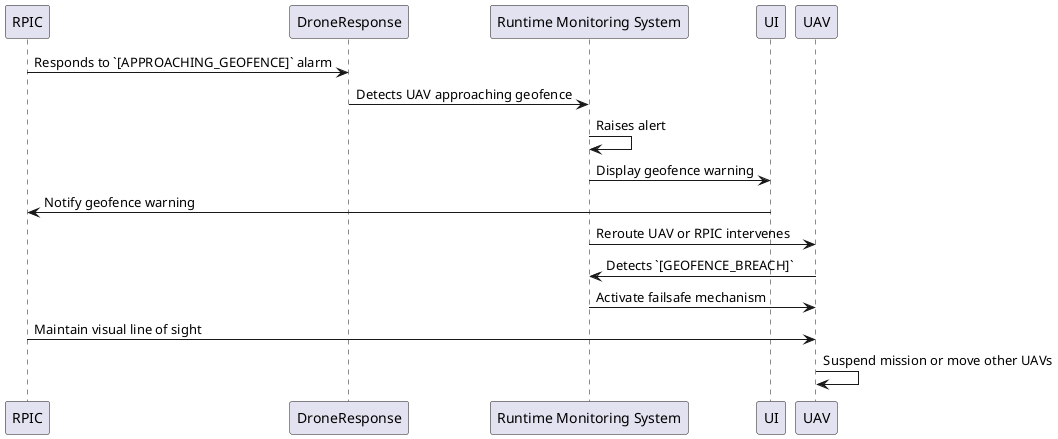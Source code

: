 @startuml "Geofence Incursion Sequence Diagram"

RPIC -> "DroneResponse": Responds to `[APPROACHING_GEOFENCE]` alarm
"DroneResponse" -> "Runtime Monitoring System": Detects UAV approaching geofence
"Runtime Monitoring System" -> "Runtime Monitoring System": Raises alert
"Runtime Monitoring System" -> UI: Display geofence warning
"UI" -> RPIC: Notify geofence warning
"Runtime Monitoring System" -> "UAV": Reroute UAV or RPIC intervenes

UAV -> "Runtime Monitoring System": Detects `[GEOFENCE_BREACH]`
"Runtime Monitoring System" -> UAV: Activate failsafe mechanism

RPIC -> UAV: Maintain visual line of sight
UAV -> UAV: Suspend mission or move other UAVs

@enduml

